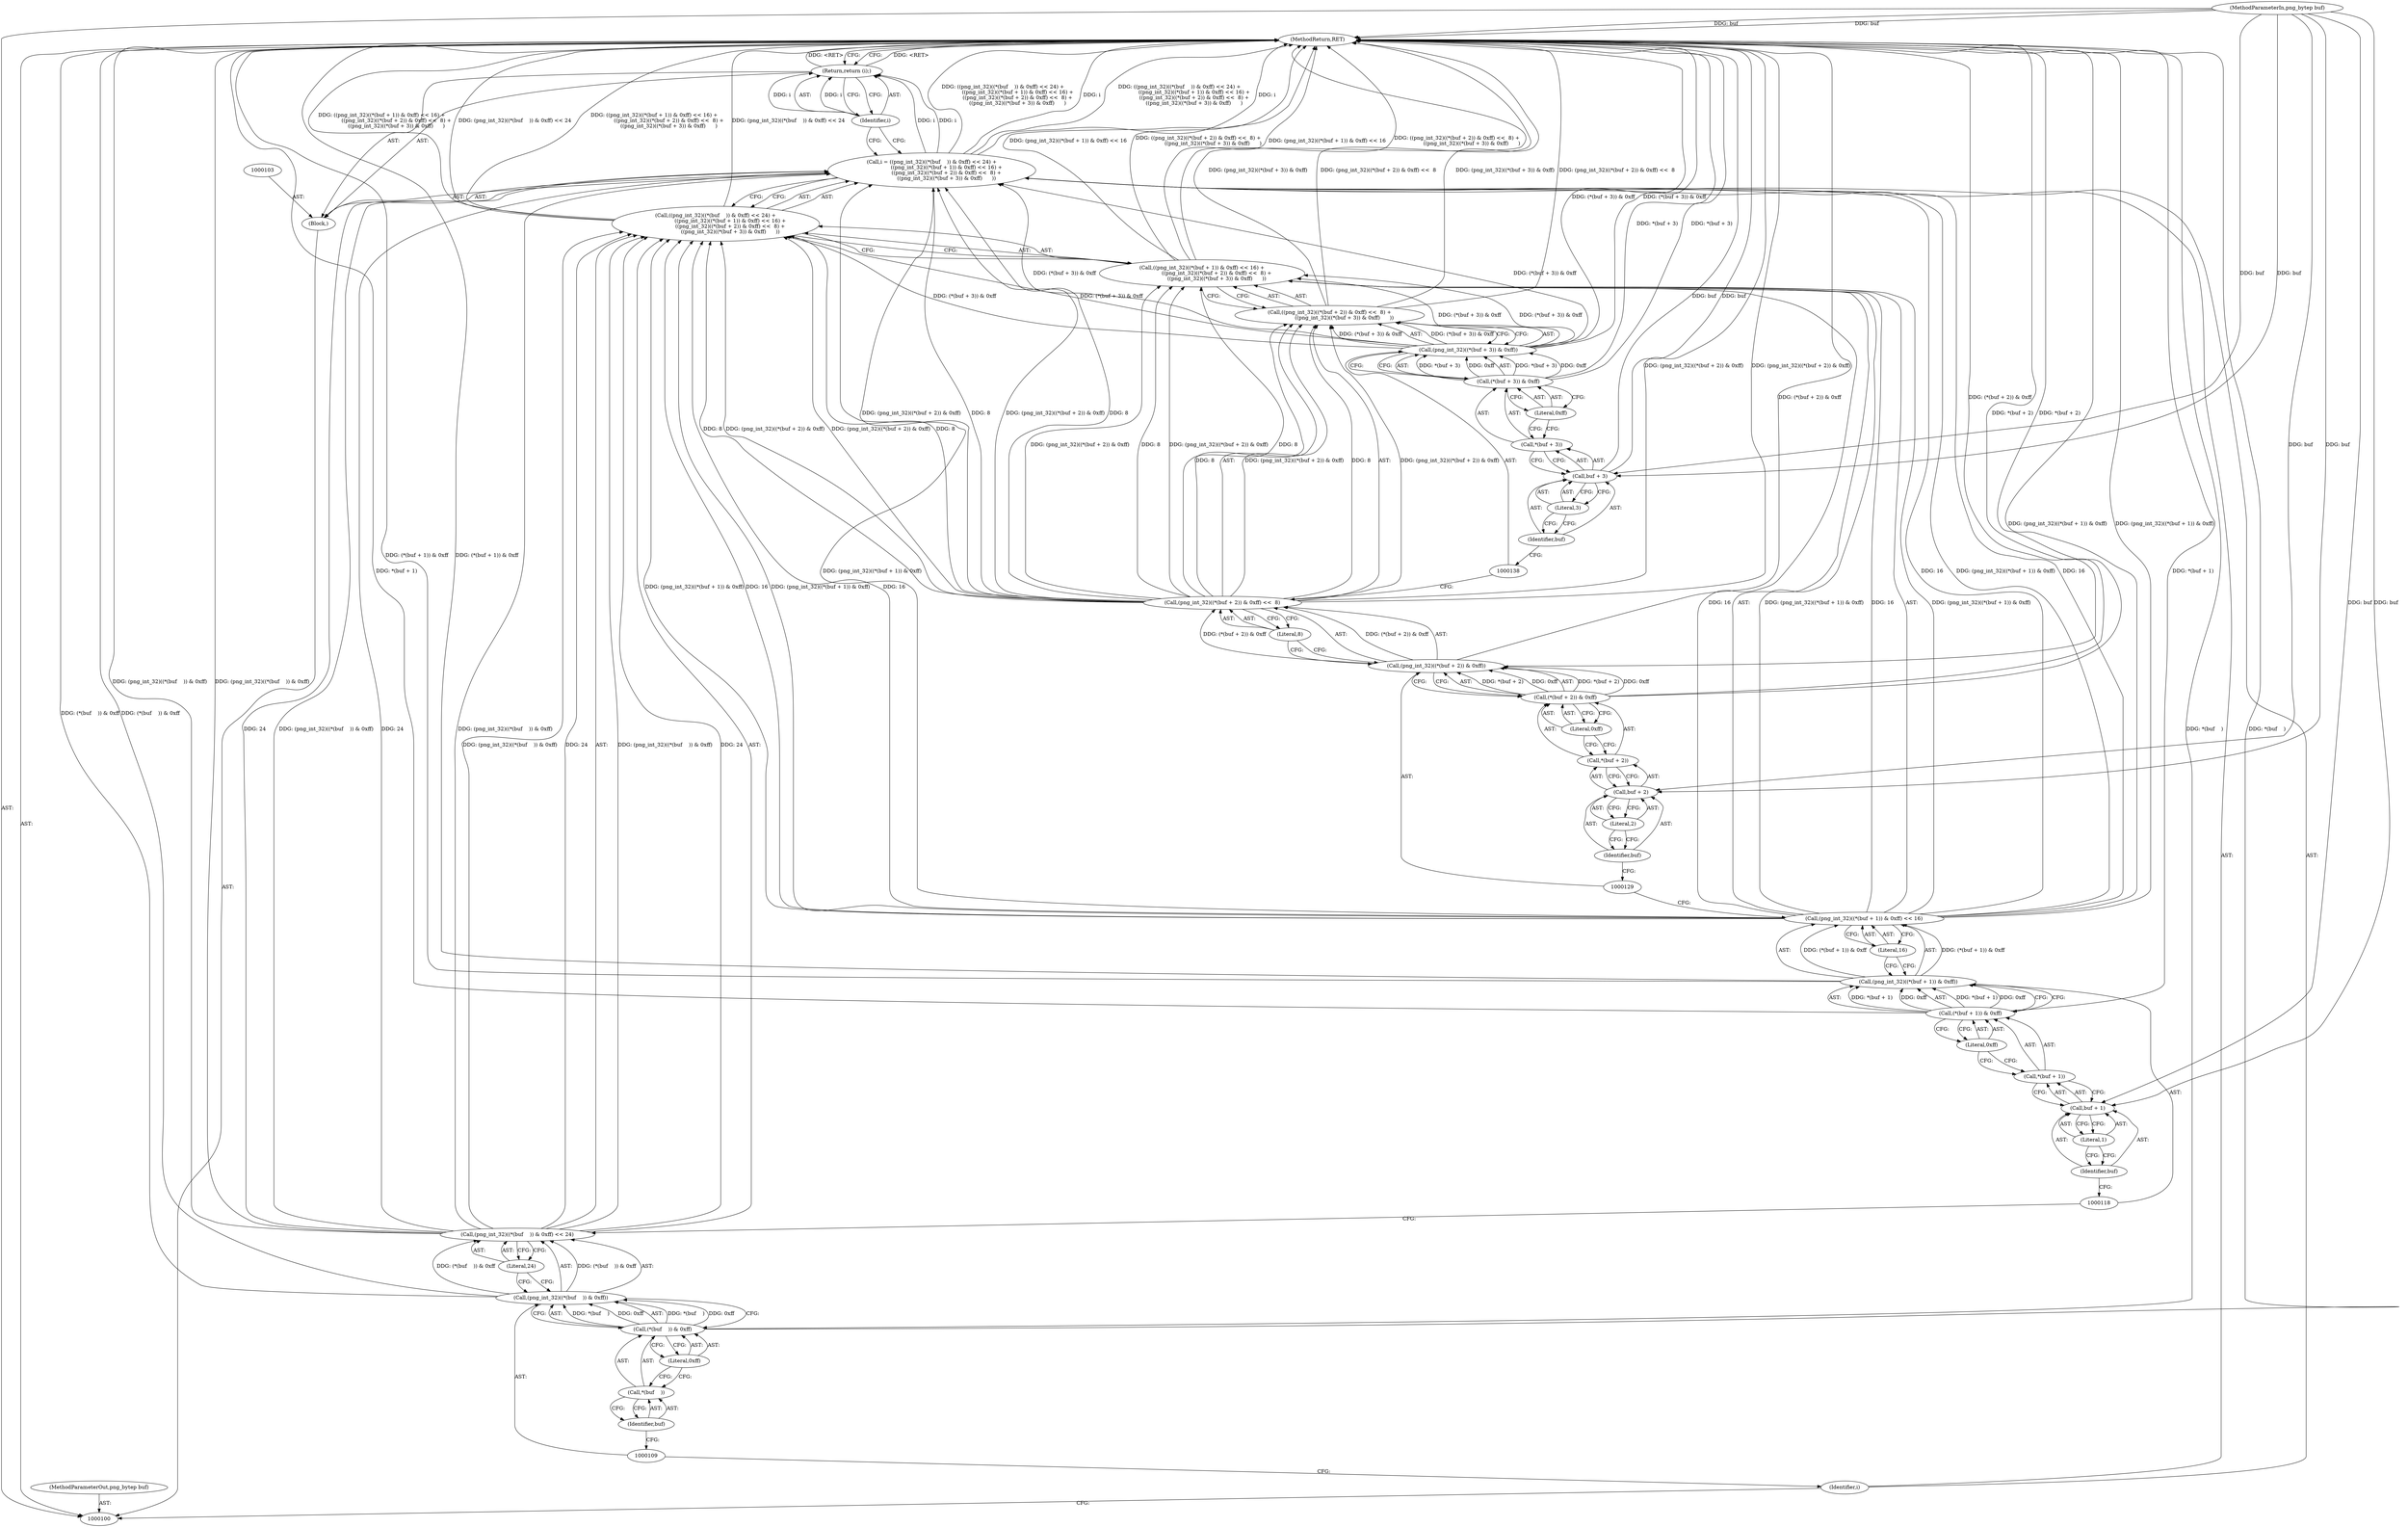 digraph "0_Chrome_7f3d85b096f66870a15b37c2f40b219b2e292693_11" {
"1000147" [label="(MethodReturn,RET)"];
"1000101" [label="(MethodParameterIn,png_bytep buf)"];
"1000183" [label="(MethodParameterOut,png_bytep buf)"];
"1000102" [label="(Block,)"];
"1000104" [label="(Call,i = ((png_int_32)((*(buf    )) & 0xff) << 24) +\n                  ((png_int_32)((*(buf + 1)) & 0xff) << 16) +\n                  ((png_int_32)((*(buf + 2)) & 0xff) <<  8) +\n                  ((png_int_32)((*(buf + 3)) & 0xff)      ))"];
"1000105" [label="(Identifier,i)"];
"1000106" [label="(Call,((png_int_32)((*(buf    )) & 0xff) << 24) +\n                  ((png_int_32)((*(buf + 1)) & 0xff) << 16) +\n                  ((png_int_32)((*(buf + 2)) & 0xff) <<  8) +\n                  ((png_int_32)((*(buf + 3)) & 0xff)      ))"];
"1000107" [label="(Call,(png_int_32)((*(buf    )) & 0xff) << 24)"];
"1000108" [label="(Call,(png_int_32)((*(buf    )) & 0xff))"];
"1000110" [label="(Call,(*(buf    )) & 0xff)"];
"1000111" [label="(Call,*(buf    ))"];
"1000112" [label="(Identifier,buf)"];
"1000113" [label="(Literal,0xff)"];
"1000114" [label="(Literal,24)"];
"1000115" [label="(Call,((png_int_32)((*(buf + 1)) & 0xff) << 16) +\n                  ((png_int_32)((*(buf + 2)) & 0xff) <<  8) +\n                  ((png_int_32)((*(buf + 3)) & 0xff)      ))"];
"1000116" [label="(Call,(png_int_32)((*(buf + 1)) & 0xff) << 16)"];
"1000117" [label="(Call,(png_int_32)((*(buf + 1)) & 0xff))"];
"1000119" [label="(Call,(*(buf + 1)) & 0xff)"];
"1000120" [label="(Call,*(buf + 1))"];
"1000121" [label="(Call,buf + 1)"];
"1000122" [label="(Identifier,buf)"];
"1000123" [label="(Literal,1)"];
"1000124" [label="(Literal,0xff)"];
"1000125" [label="(Literal,16)"];
"1000126" [label="(Call,((png_int_32)((*(buf + 2)) & 0xff) <<  8) +\n                  ((png_int_32)((*(buf + 3)) & 0xff)      ))"];
"1000127" [label="(Call,(png_int_32)((*(buf + 2)) & 0xff) <<  8)"];
"1000128" [label="(Call,(png_int_32)((*(buf + 2)) & 0xff))"];
"1000130" [label="(Call,(*(buf + 2)) & 0xff)"];
"1000131" [label="(Call,*(buf + 2))"];
"1000132" [label="(Call,buf + 2)"];
"1000133" [label="(Identifier,buf)"];
"1000134" [label="(Literal,2)"];
"1000135" [label="(Literal,0xff)"];
"1000136" [label="(Literal,8)"];
"1000137" [label="(Call,(png_int_32)((*(buf + 3)) & 0xff))"];
"1000139" [label="(Call,(*(buf + 3)) & 0xff)"];
"1000140" [label="(Call,*(buf + 3))"];
"1000141" [label="(Call,buf + 3)"];
"1000142" [label="(Identifier,buf)"];
"1000143" [label="(Literal,3)"];
"1000144" [label="(Literal,0xff)"];
"1000146" [label="(Identifier,i)"];
"1000145" [label="(Return,return (i);)"];
"1000147" -> "1000100"  [label="AST: "];
"1000147" -> "1000145"  [label="CFG: "];
"1000145" -> "1000147"  [label="DDG: <RET>"];
"1000116" -> "1000147"  [label="DDG: (png_int_32)((*(buf + 1)) & 0xff)"];
"1000141" -> "1000147"  [label="DDG: buf"];
"1000107" -> "1000147"  [label="DDG: (png_int_32)((*(buf    )) & 0xff)"];
"1000106" -> "1000147"  [label="DDG: (png_int_32)((*(buf    )) & 0xff) << 24"];
"1000106" -> "1000147"  [label="DDG: ((png_int_32)((*(buf + 1)) & 0xff) << 16) +\n                  ((png_int_32)((*(buf + 2)) & 0xff) <<  8) +\n                  ((png_int_32)((*(buf + 3)) & 0xff)      )"];
"1000104" -> "1000147"  [label="DDG: i"];
"1000104" -> "1000147"  [label="DDG: ((png_int_32)((*(buf    )) & 0xff) << 24) +\n                  ((png_int_32)((*(buf + 1)) & 0xff) << 16) +\n                  ((png_int_32)((*(buf + 2)) & 0xff) <<  8) +\n                  ((png_int_32)((*(buf + 3)) & 0xff)      )"];
"1000139" -> "1000147"  [label="DDG: *(buf + 3)"];
"1000126" -> "1000147"  [label="DDG: (png_int_32)((*(buf + 2)) & 0xff) <<  8"];
"1000126" -> "1000147"  [label="DDG: (png_int_32)((*(buf + 3)) & 0xff)"];
"1000127" -> "1000147"  [label="DDG: (png_int_32)((*(buf + 2)) & 0xff)"];
"1000117" -> "1000147"  [label="DDG: (*(buf + 1)) & 0xff"];
"1000130" -> "1000147"  [label="DDG: *(buf + 2)"];
"1000128" -> "1000147"  [label="DDG: (*(buf + 2)) & 0xff"];
"1000115" -> "1000147"  [label="DDG: ((png_int_32)((*(buf + 2)) & 0xff) <<  8) +\n                  ((png_int_32)((*(buf + 3)) & 0xff)      )"];
"1000115" -> "1000147"  [label="DDG: (png_int_32)((*(buf + 1)) & 0xff) << 16"];
"1000137" -> "1000147"  [label="DDG: (*(buf + 3)) & 0xff"];
"1000101" -> "1000147"  [label="DDG: buf"];
"1000108" -> "1000147"  [label="DDG: (*(buf    )) & 0xff"];
"1000119" -> "1000147"  [label="DDG: *(buf + 1)"];
"1000110" -> "1000147"  [label="DDG: *(buf    )"];
"1000101" -> "1000100"  [label="AST: "];
"1000101" -> "1000147"  [label="DDG: buf"];
"1000101" -> "1000121"  [label="DDG: buf"];
"1000101" -> "1000132"  [label="DDG: buf"];
"1000101" -> "1000141"  [label="DDG: buf"];
"1000183" -> "1000100"  [label="AST: "];
"1000102" -> "1000100"  [label="AST: "];
"1000103" -> "1000102"  [label="AST: "];
"1000104" -> "1000102"  [label="AST: "];
"1000145" -> "1000102"  [label="AST: "];
"1000104" -> "1000102"  [label="AST: "];
"1000104" -> "1000106"  [label="CFG: "];
"1000105" -> "1000104"  [label="AST: "];
"1000106" -> "1000104"  [label="AST: "];
"1000146" -> "1000104"  [label="CFG: "];
"1000104" -> "1000147"  [label="DDG: i"];
"1000104" -> "1000147"  [label="DDG: ((png_int_32)((*(buf    )) & 0xff) << 24) +\n                  ((png_int_32)((*(buf + 1)) & 0xff) << 16) +\n                  ((png_int_32)((*(buf + 2)) & 0xff) <<  8) +\n                  ((png_int_32)((*(buf + 3)) & 0xff)      )"];
"1000107" -> "1000104"  [label="DDG: (png_int_32)((*(buf    )) & 0xff)"];
"1000107" -> "1000104"  [label="DDG: 24"];
"1000116" -> "1000104"  [label="DDG: (png_int_32)((*(buf + 1)) & 0xff)"];
"1000116" -> "1000104"  [label="DDG: 16"];
"1000127" -> "1000104"  [label="DDG: (png_int_32)((*(buf + 2)) & 0xff)"];
"1000127" -> "1000104"  [label="DDG: 8"];
"1000137" -> "1000104"  [label="DDG: (*(buf + 3)) & 0xff"];
"1000104" -> "1000145"  [label="DDG: i"];
"1000105" -> "1000104"  [label="AST: "];
"1000105" -> "1000100"  [label="CFG: "];
"1000109" -> "1000105"  [label="CFG: "];
"1000106" -> "1000104"  [label="AST: "];
"1000106" -> "1000115"  [label="CFG: "];
"1000107" -> "1000106"  [label="AST: "];
"1000115" -> "1000106"  [label="AST: "];
"1000104" -> "1000106"  [label="CFG: "];
"1000106" -> "1000147"  [label="DDG: (png_int_32)((*(buf    )) & 0xff) << 24"];
"1000106" -> "1000147"  [label="DDG: ((png_int_32)((*(buf + 1)) & 0xff) << 16) +\n                  ((png_int_32)((*(buf + 2)) & 0xff) <<  8) +\n                  ((png_int_32)((*(buf + 3)) & 0xff)      )"];
"1000107" -> "1000106"  [label="DDG: (png_int_32)((*(buf    )) & 0xff)"];
"1000107" -> "1000106"  [label="DDG: 24"];
"1000116" -> "1000106"  [label="DDG: (png_int_32)((*(buf + 1)) & 0xff)"];
"1000116" -> "1000106"  [label="DDG: 16"];
"1000127" -> "1000106"  [label="DDG: (png_int_32)((*(buf + 2)) & 0xff)"];
"1000127" -> "1000106"  [label="DDG: 8"];
"1000137" -> "1000106"  [label="DDG: (*(buf + 3)) & 0xff"];
"1000107" -> "1000106"  [label="AST: "];
"1000107" -> "1000114"  [label="CFG: "];
"1000108" -> "1000107"  [label="AST: "];
"1000114" -> "1000107"  [label="AST: "];
"1000118" -> "1000107"  [label="CFG: "];
"1000107" -> "1000147"  [label="DDG: (png_int_32)((*(buf    )) & 0xff)"];
"1000107" -> "1000104"  [label="DDG: (png_int_32)((*(buf    )) & 0xff)"];
"1000107" -> "1000104"  [label="DDG: 24"];
"1000107" -> "1000106"  [label="DDG: (png_int_32)((*(buf    )) & 0xff)"];
"1000107" -> "1000106"  [label="DDG: 24"];
"1000108" -> "1000107"  [label="DDG: (*(buf    )) & 0xff"];
"1000108" -> "1000107"  [label="AST: "];
"1000108" -> "1000110"  [label="CFG: "];
"1000109" -> "1000108"  [label="AST: "];
"1000110" -> "1000108"  [label="AST: "];
"1000114" -> "1000108"  [label="CFG: "];
"1000108" -> "1000147"  [label="DDG: (*(buf    )) & 0xff"];
"1000108" -> "1000107"  [label="DDG: (*(buf    )) & 0xff"];
"1000110" -> "1000108"  [label="DDG: *(buf    )"];
"1000110" -> "1000108"  [label="DDG: 0xff"];
"1000110" -> "1000108"  [label="AST: "];
"1000110" -> "1000113"  [label="CFG: "];
"1000111" -> "1000110"  [label="AST: "];
"1000113" -> "1000110"  [label="AST: "];
"1000108" -> "1000110"  [label="CFG: "];
"1000110" -> "1000147"  [label="DDG: *(buf    )"];
"1000110" -> "1000108"  [label="DDG: *(buf    )"];
"1000110" -> "1000108"  [label="DDG: 0xff"];
"1000111" -> "1000110"  [label="AST: "];
"1000111" -> "1000112"  [label="CFG: "];
"1000112" -> "1000111"  [label="AST: "];
"1000113" -> "1000111"  [label="CFG: "];
"1000112" -> "1000111"  [label="AST: "];
"1000112" -> "1000109"  [label="CFG: "];
"1000111" -> "1000112"  [label="CFG: "];
"1000113" -> "1000110"  [label="AST: "];
"1000113" -> "1000111"  [label="CFG: "];
"1000110" -> "1000113"  [label="CFG: "];
"1000114" -> "1000107"  [label="AST: "];
"1000114" -> "1000108"  [label="CFG: "];
"1000107" -> "1000114"  [label="CFG: "];
"1000115" -> "1000106"  [label="AST: "];
"1000115" -> "1000126"  [label="CFG: "];
"1000116" -> "1000115"  [label="AST: "];
"1000126" -> "1000115"  [label="AST: "];
"1000106" -> "1000115"  [label="CFG: "];
"1000115" -> "1000147"  [label="DDG: ((png_int_32)((*(buf + 2)) & 0xff) <<  8) +\n                  ((png_int_32)((*(buf + 3)) & 0xff)      )"];
"1000115" -> "1000147"  [label="DDG: (png_int_32)((*(buf + 1)) & 0xff) << 16"];
"1000116" -> "1000115"  [label="DDG: (png_int_32)((*(buf + 1)) & 0xff)"];
"1000116" -> "1000115"  [label="DDG: 16"];
"1000127" -> "1000115"  [label="DDG: (png_int_32)((*(buf + 2)) & 0xff)"];
"1000127" -> "1000115"  [label="DDG: 8"];
"1000137" -> "1000115"  [label="DDG: (*(buf + 3)) & 0xff"];
"1000116" -> "1000115"  [label="AST: "];
"1000116" -> "1000125"  [label="CFG: "];
"1000117" -> "1000116"  [label="AST: "];
"1000125" -> "1000116"  [label="AST: "];
"1000129" -> "1000116"  [label="CFG: "];
"1000116" -> "1000147"  [label="DDG: (png_int_32)((*(buf + 1)) & 0xff)"];
"1000116" -> "1000104"  [label="DDG: (png_int_32)((*(buf + 1)) & 0xff)"];
"1000116" -> "1000104"  [label="DDG: 16"];
"1000116" -> "1000106"  [label="DDG: (png_int_32)((*(buf + 1)) & 0xff)"];
"1000116" -> "1000106"  [label="DDG: 16"];
"1000116" -> "1000115"  [label="DDG: (png_int_32)((*(buf + 1)) & 0xff)"];
"1000116" -> "1000115"  [label="DDG: 16"];
"1000117" -> "1000116"  [label="DDG: (*(buf + 1)) & 0xff"];
"1000117" -> "1000116"  [label="AST: "];
"1000117" -> "1000119"  [label="CFG: "];
"1000118" -> "1000117"  [label="AST: "];
"1000119" -> "1000117"  [label="AST: "];
"1000125" -> "1000117"  [label="CFG: "];
"1000117" -> "1000147"  [label="DDG: (*(buf + 1)) & 0xff"];
"1000117" -> "1000116"  [label="DDG: (*(buf + 1)) & 0xff"];
"1000119" -> "1000117"  [label="DDG: *(buf + 1)"];
"1000119" -> "1000117"  [label="DDG: 0xff"];
"1000119" -> "1000117"  [label="AST: "];
"1000119" -> "1000124"  [label="CFG: "];
"1000120" -> "1000119"  [label="AST: "];
"1000124" -> "1000119"  [label="AST: "];
"1000117" -> "1000119"  [label="CFG: "];
"1000119" -> "1000147"  [label="DDG: *(buf + 1)"];
"1000119" -> "1000117"  [label="DDG: *(buf + 1)"];
"1000119" -> "1000117"  [label="DDG: 0xff"];
"1000120" -> "1000119"  [label="AST: "];
"1000120" -> "1000121"  [label="CFG: "];
"1000121" -> "1000120"  [label="AST: "];
"1000124" -> "1000120"  [label="CFG: "];
"1000121" -> "1000120"  [label="AST: "];
"1000121" -> "1000123"  [label="CFG: "];
"1000122" -> "1000121"  [label="AST: "];
"1000123" -> "1000121"  [label="AST: "];
"1000120" -> "1000121"  [label="CFG: "];
"1000101" -> "1000121"  [label="DDG: buf"];
"1000122" -> "1000121"  [label="AST: "];
"1000122" -> "1000118"  [label="CFG: "];
"1000123" -> "1000122"  [label="CFG: "];
"1000123" -> "1000121"  [label="AST: "];
"1000123" -> "1000122"  [label="CFG: "];
"1000121" -> "1000123"  [label="CFG: "];
"1000124" -> "1000119"  [label="AST: "];
"1000124" -> "1000120"  [label="CFG: "];
"1000119" -> "1000124"  [label="CFG: "];
"1000125" -> "1000116"  [label="AST: "];
"1000125" -> "1000117"  [label="CFG: "];
"1000116" -> "1000125"  [label="CFG: "];
"1000126" -> "1000115"  [label="AST: "];
"1000126" -> "1000137"  [label="CFG: "];
"1000127" -> "1000126"  [label="AST: "];
"1000137" -> "1000126"  [label="AST: "];
"1000115" -> "1000126"  [label="CFG: "];
"1000126" -> "1000147"  [label="DDG: (png_int_32)((*(buf + 2)) & 0xff) <<  8"];
"1000126" -> "1000147"  [label="DDG: (png_int_32)((*(buf + 3)) & 0xff)"];
"1000127" -> "1000126"  [label="DDG: (png_int_32)((*(buf + 2)) & 0xff)"];
"1000127" -> "1000126"  [label="DDG: 8"];
"1000137" -> "1000126"  [label="DDG: (*(buf + 3)) & 0xff"];
"1000127" -> "1000126"  [label="AST: "];
"1000127" -> "1000136"  [label="CFG: "];
"1000128" -> "1000127"  [label="AST: "];
"1000136" -> "1000127"  [label="AST: "];
"1000138" -> "1000127"  [label="CFG: "];
"1000127" -> "1000147"  [label="DDG: (png_int_32)((*(buf + 2)) & 0xff)"];
"1000127" -> "1000104"  [label="DDG: (png_int_32)((*(buf + 2)) & 0xff)"];
"1000127" -> "1000104"  [label="DDG: 8"];
"1000127" -> "1000106"  [label="DDG: (png_int_32)((*(buf + 2)) & 0xff)"];
"1000127" -> "1000106"  [label="DDG: 8"];
"1000127" -> "1000115"  [label="DDG: (png_int_32)((*(buf + 2)) & 0xff)"];
"1000127" -> "1000115"  [label="DDG: 8"];
"1000127" -> "1000126"  [label="DDG: (png_int_32)((*(buf + 2)) & 0xff)"];
"1000127" -> "1000126"  [label="DDG: 8"];
"1000128" -> "1000127"  [label="DDG: (*(buf + 2)) & 0xff"];
"1000128" -> "1000127"  [label="AST: "];
"1000128" -> "1000130"  [label="CFG: "];
"1000129" -> "1000128"  [label="AST: "];
"1000130" -> "1000128"  [label="AST: "];
"1000136" -> "1000128"  [label="CFG: "];
"1000128" -> "1000147"  [label="DDG: (*(buf + 2)) & 0xff"];
"1000128" -> "1000127"  [label="DDG: (*(buf + 2)) & 0xff"];
"1000130" -> "1000128"  [label="DDG: *(buf + 2)"];
"1000130" -> "1000128"  [label="DDG: 0xff"];
"1000130" -> "1000128"  [label="AST: "];
"1000130" -> "1000135"  [label="CFG: "];
"1000131" -> "1000130"  [label="AST: "];
"1000135" -> "1000130"  [label="AST: "];
"1000128" -> "1000130"  [label="CFG: "];
"1000130" -> "1000147"  [label="DDG: *(buf + 2)"];
"1000130" -> "1000128"  [label="DDG: *(buf + 2)"];
"1000130" -> "1000128"  [label="DDG: 0xff"];
"1000131" -> "1000130"  [label="AST: "];
"1000131" -> "1000132"  [label="CFG: "];
"1000132" -> "1000131"  [label="AST: "];
"1000135" -> "1000131"  [label="CFG: "];
"1000132" -> "1000131"  [label="AST: "];
"1000132" -> "1000134"  [label="CFG: "];
"1000133" -> "1000132"  [label="AST: "];
"1000134" -> "1000132"  [label="AST: "];
"1000131" -> "1000132"  [label="CFG: "];
"1000101" -> "1000132"  [label="DDG: buf"];
"1000133" -> "1000132"  [label="AST: "];
"1000133" -> "1000129"  [label="CFG: "];
"1000134" -> "1000133"  [label="CFG: "];
"1000134" -> "1000132"  [label="AST: "];
"1000134" -> "1000133"  [label="CFG: "];
"1000132" -> "1000134"  [label="CFG: "];
"1000135" -> "1000130"  [label="AST: "];
"1000135" -> "1000131"  [label="CFG: "];
"1000130" -> "1000135"  [label="CFG: "];
"1000136" -> "1000127"  [label="AST: "];
"1000136" -> "1000128"  [label="CFG: "];
"1000127" -> "1000136"  [label="CFG: "];
"1000137" -> "1000126"  [label="AST: "];
"1000137" -> "1000139"  [label="CFG: "];
"1000138" -> "1000137"  [label="AST: "];
"1000139" -> "1000137"  [label="AST: "];
"1000126" -> "1000137"  [label="CFG: "];
"1000137" -> "1000147"  [label="DDG: (*(buf + 3)) & 0xff"];
"1000137" -> "1000104"  [label="DDG: (*(buf + 3)) & 0xff"];
"1000137" -> "1000106"  [label="DDG: (*(buf + 3)) & 0xff"];
"1000137" -> "1000115"  [label="DDG: (*(buf + 3)) & 0xff"];
"1000137" -> "1000126"  [label="DDG: (*(buf + 3)) & 0xff"];
"1000139" -> "1000137"  [label="DDG: *(buf + 3)"];
"1000139" -> "1000137"  [label="DDG: 0xff"];
"1000139" -> "1000137"  [label="AST: "];
"1000139" -> "1000144"  [label="CFG: "];
"1000140" -> "1000139"  [label="AST: "];
"1000144" -> "1000139"  [label="AST: "];
"1000137" -> "1000139"  [label="CFG: "];
"1000139" -> "1000147"  [label="DDG: *(buf + 3)"];
"1000139" -> "1000137"  [label="DDG: *(buf + 3)"];
"1000139" -> "1000137"  [label="DDG: 0xff"];
"1000140" -> "1000139"  [label="AST: "];
"1000140" -> "1000141"  [label="CFG: "];
"1000141" -> "1000140"  [label="AST: "];
"1000144" -> "1000140"  [label="CFG: "];
"1000141" -> "1000140"  [label="AST: "];
"1000141" -> "1000143"  [label="CFG: "];
"1000142" -> "1000141"  [label="AST: "];
"1000143" -> "1000141"  [label="AST: "];
"1000140" -> "1000141"  [label="CFG: "];
"1000141" -> "1000147"  [label="DDG: buf"];
"1000101" -> "1000141"  [label="DDG: buf"];
"1000142" -> "1000141"  [label="AST: "];
"1000142" -> "1000138"  [label="CFG: "];
"1000143" -> "1000142"  [label="CFG: "];
"1000143" -> "1000141"  [label="AST: "];
"1000143" -> "1000142"  [label="CFG: "];
"1000141" -> "1000143"  [label="CFG: "];
"1000144" -> "1000139"  [label="AST: "];
"1000144" -> "1000140"  [label="CFG: "];
"1000139" -> "1000144"  [label="CFG: "];
"1000146" -> "1000145"  [label="AST: "];
"1000146" -> "1000104"  [label="CFG: "];
"1000145" -> "1000146"  [label="CFG: "];
"1000146" -> "1000145"  [label="DDG: i"];
"1000145" -> "1000102"  [label="AST: "];
"1000145" -> "1000146"  [label="CFG: "];
"1000146" -> "1000145"  [label="AST: "];
"1000147" -> "1000145"  [label="CFG: "];
"1000145" -> "1000147"  [label="DDG: <RET>"];
"1000146" -> "1000145"  [label="DDG: i"];
"1000104" -> "1000145"  [label="DDG: i"];
}
